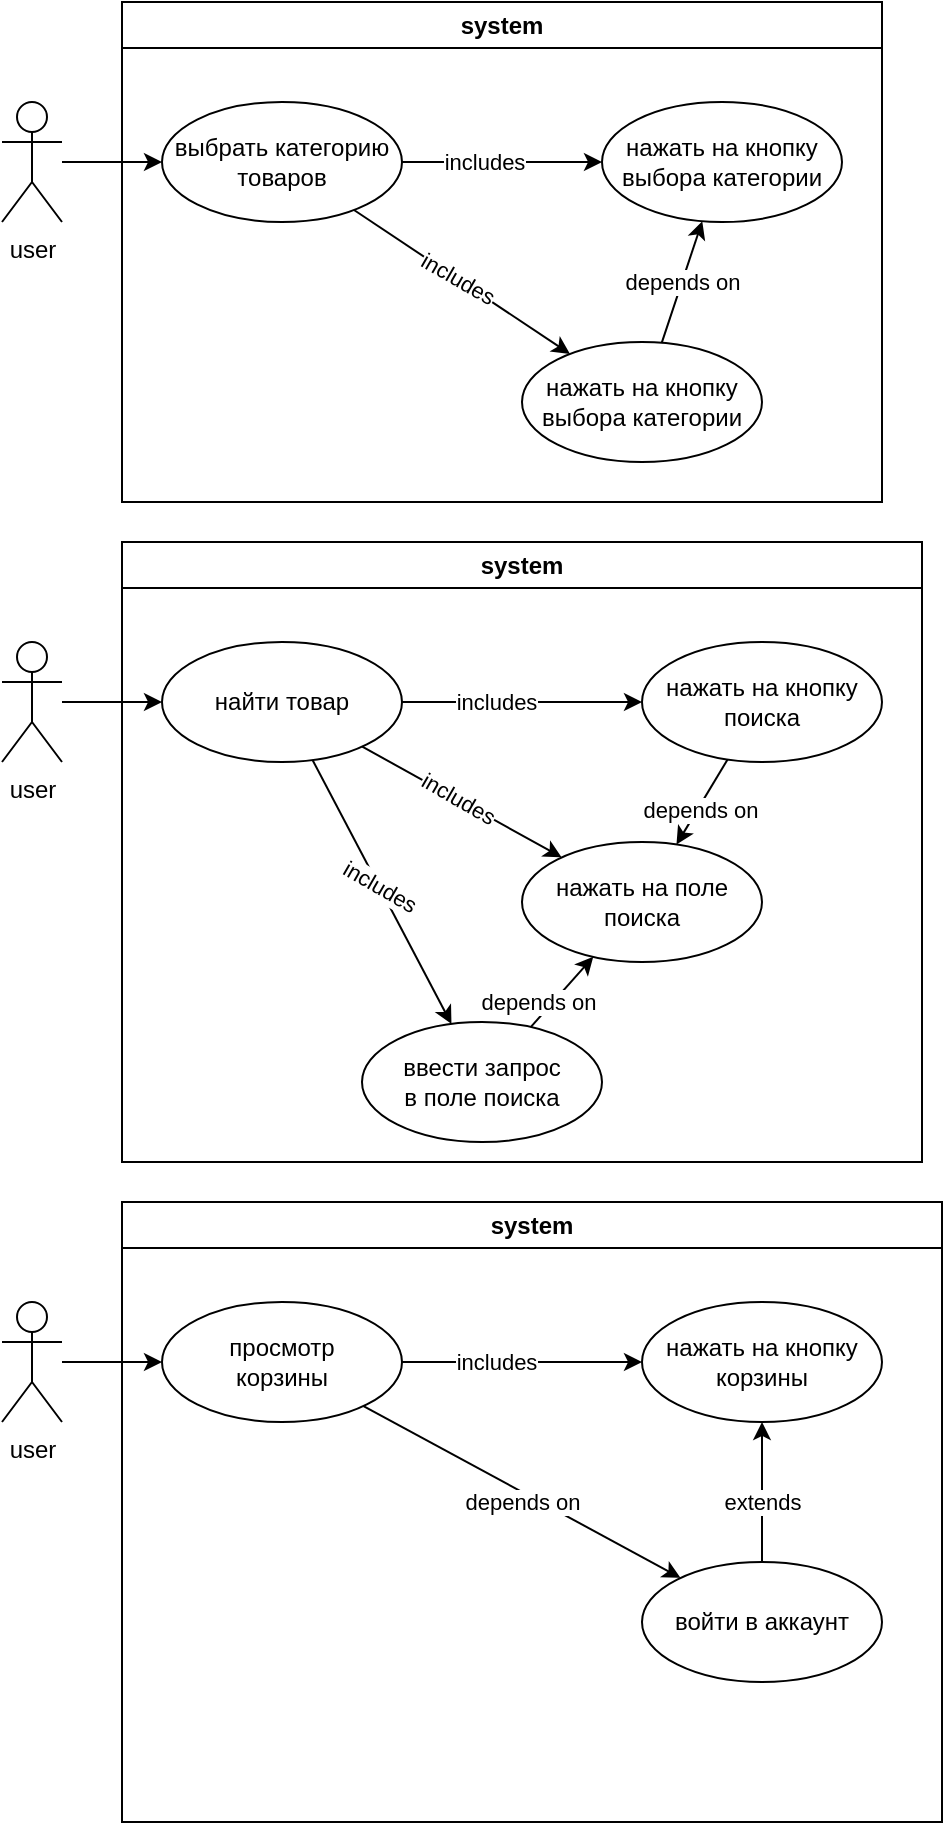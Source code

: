 <mxfile version="26.1.2">
  <diagram name="Page-1" id="gJUz1BJOHwNBEKsYb8pj">
    <mxGraphModel dx="863" dy="951" grid="1" gridSize="10" guides="1" tooltips="1" connect="1" arrows="1" fold="1" page="1" pageScale="1" pageWidth="280" pageHeight="280" math="0" shadow="0">
      <root>
        <mxCell id="0" />
        <mxCell id="1" parent="0" />
        <mxCell id="Kg5sADwPLy_h2-tWZ7Ve-1" value="user" style="shape=umlActor;verticalLabelPosition=bottom;verticalAlign=top;html=1;outlineConnect=0;" vertex="1" parent="1">
          <mxGeometry x="10" y="60" width="30" height="60" as="geometry" />
        </mxCell>
        <mxCell id="Kg5sADwPLy_h2-tWZ7Ve-3" value="system" style="swimlane;whiteSpace=wrap;html=1;" vertex="1" parent="1">
          <mxGeometry x="70" y="10" width="380" height="250" as="geometry" />
        </mxCell>
        <mxCell id="Kg5sADwPLy_h2-tWZ7Ve-4" value="&lt;div&gt;выбрать категорию&lt;/div&gt;товаров" style="ellipse;whiteSpace=wrap;html=1;" vertex="1" parent="Kg5sADwPLy_h2-tWZ7Ve-3">
          <mxGeometry x="20" y="50" width="120" height="60" as="geometry" />
        </mxCell>
        <mxCell id="Kg5sADwPLy_h2-tWZ7Ve-5" value="&lt;div&gt;нажать на кнопку&lt;/div&gt;&lt;div&gt;выбора категории&lt;br&gt;&lt;/div&gt;" style="ellipse;whiteSpace=wrap;html=1;" vertex="1" parent="Kg5sADwPLy_h2-tWZ7Ve-3">
          <mxGeometry x="240" y="50" width="120" height="60" as="geometry" />
        </mxCell>
        <mxCell id="Kg5sADwPLy_h2-tWZ7Ve-6" value="&lt;div&gt;нажать на кнопку&lt;/div&gt;&lt;div&gt;выбора категории&lt;br&gt;&lt;/div&gt;" style="ellipse;whiteSpace=wrap;html=1;" vertex="1" parent="Kg5sADwPLy_h2-tWZ7Ve-3">
          <mxGeometry x="200" y="170" width="120" height="60" as="geometry" />
        </mxCell>
        <mxCell id="Kg5sADwPLy_h2-tWZ7Ve-7" value="" style="endArrow=classic;html=1;rounded=0;" edge="1" parent="Kg5sADwPLy_h2-tWZ7Ve-3" source="Kg5sADwPLy_h2-tWZ7Ve-4" target="Kg5sADwPLy_h2-tWZ7Ve-6">
          <mxGeometry width="50" height="50" relative="1" as="geometry">
            <mxPoint x="260" y="280" as="sourcePoint" />
            <mxPoint x="310" y="230" as="targetPoint" />
          </mxGeometry>
        </mxCell>
        <mxCell id="Kg5sADwPLy_h2-tWZ7Ve-12" value="includes" style="edgeLabel;html=1;align=center;verticalAlign=middle;resizable=0;points=[];rotation=30;" vertex="1" connectable="0" parent="Kg5sADwPLy_h2-tWZ7Ve-7">
          <mxGeometry x="-0.043" relative="1" as="geometry">
            <mxPoint y="-1" as="offset" />
          </mxGeometry>
        </mxCell>
        <mxCell id="Kg5sADwPLy_h2-tWZ7Ve-8" value="" style="endArrow=classic;html=1;rounded=0;" edge="1" parent="Kg5sADwPLy_h2-tWZ7Ve-3" source="Kg5sADwPLy_h2-tWZ7Ve-4" target="Kg5sADwPLy_h2-tWZ7Ve-5">
          <mxGeometry width="50" height="50" relative="1" as="geometry">
            <mxPoint x="114" y="118" as="sourcePoint" />
            <mxPoint x="186" y="202" as="targetPoint" />
          </mxGeometry>
        </mxCell>
        <mxCell id="Kg5sADwPLy_h2-tWZ7Ve-10" value="includes" style="edgeLabel;html=1;align=center;verticalAlign=middle;resizable=0;points=[];" vertex="1" connectable="0" parent="Kg5sADwPLy_h2-tWZ7Ve-8">
          <mxGeometry x="-0.41" y="-1" relative="1" as="geometry">
            <mxPoint x="11" y="-1" as="offset" />
          </mxGeometry>
        </mxCell>
        <mxCell id="Kg5sADwPLy_h2-tWZ7Ve-13" value="" style="endArrow=classic;html=1;rounded=0;" edge="1" parent="Kg5sADwPLy_h2-tWZ7Ve-3" source="Kg5sADwPLy_h2-tWZ7Ve-6" target="Kg5sADwPLy_h2-tWZ7Ve-5">
          <mxGeometry width="50" height="50" relative="1" as="geometry">
            <mxPoint x="260" y="280" as="sourcePoint" />
            <mxPoint x="310" y="230" as="targetPoint" />
          </mxGeometry>
        </mxCell>
        <mxCell id="Kg5sADwPLy_h2-tWZ7Ve-14" value="depends on" style="edgeLabel;html=1;align=center;verticalAlign=middle;resizable=0;points=[];" vertex="1" connectable="0" parent="Kg5sADwPLy_h2-tWZ7Ve-13">
          <mxGeometry x="-0.329" y="1" relative="1" as="geometry">
            <mxPoint x="4" y="-10" as="offset" />
          </mxGeometry>
        </mxCell>
        <mxCell id="Kg5sADwPLy_h2-tWZ7Ve-9" value="" style="endArrow=classic;html=1;rounded=0;" edge="1" parent="1" source="Kg5sADwPLy_h2-tWZ7Ve-1" target="Kg5sADwPLy_h2-tWZ7Ve-4">
          <mxGeometry width="50" height="50" relative="1" as="geometry">
            <mxPoint x="330" y="290" as="sourcePoint" />
            <mxPoint x="380" y="240" as="targetPoint" />
          </mxGeometry>
        </mxCell>
        <mxCell id="Kg5sADwPLy_h2-tWZ7Ve-15" value="user" style="shape=umlActor;verticalLabelPosition=bottom;verticalAlign=top;html=1;outlineConnect=0;" vertex="1" parent="1">
          <mxGeometry x="10" y="330" width="30" height="60" as="geometry" />
        </mxCell>
        <mxCell id="Kg5sADwPLy_h2-tWZ7Ve-16" value="system" style="swimlane;whiteSpace=wrap;html=1;" vertex="1" parent="1">
          <mxGeometry x="70" y="280" width="400" height="310" as="geometry" />
        </mxCell>
        <mxCell id="Kg5sADwPLy_h2-tWZ7Ve-17" value="найти товар" style="ellipse;whiteSpace=wrap;html=1;" vertex="1" parent="Kg5sADwPLy_h2-tWZ7Ve-16">
          <mxGeometry x="20" y="50" width="120" height="60" as="geometry" />
        </mxCell>
        <mxCell id="Kg5sADwPLy_h2-tWZ7Ve-18" value="&lt;div&gt;нажать на кнопку&lt;/div&gt;&lt;div&gt;поиска&lt;br&gt;&lt;/div&gt;" style="ellipse;whiteSpace=wrap;html=1;" vertex="1" parent="Kg5sADwPLy_h2-tWZ7Ve-16">
          <mxGeometry x="260" y="50" width="120" height="60" as="geometry" />
        </mxCell>
        <mxCell id="Kg5sADwPLy_h2-tWZ7Ve-19" value="&lt;div&gt;нажать на поле&lt;/div&gt;&lt;div&gt;поиска&lt;br&gt;&lt;/div&gt;" style="ellipse;whiteSpace=wrap;html=1;" vertex="1" parent="Kg5sADwPLy_h2-tWZ7Ve-16">
          <mxGeometry x="200" y="150" width="120" height="60" as="geometry" />
        </mxCell>
        <mxCell id="Kg5sADwPLy_h2-tWZ7Ve-20" value="" style="endArrow=classic;html=1;rounded=0;" edge="1" parent="Kg5sADwPLy_h2-tWZ7Ve-16" source="Kg5sADwPLy_h2-tWZ7Ve-17" target="Kg5sADwPLy_h2-tWZ7Ve-19">
          <mxGeometry width="50" height="50" relative="1" as="geometry">
            <mxPoint x="260" y="280" as="sourcePoint" />
            <mxPoint x="310" y="230" as="targetPoint" />
          </mxGeometry>
        </mxCell>
        <mxCell id="Kg5sADwPLy_h2-tWZ7Ve-21" value="includes" style="edgeLabel;html=1;align=center;verticalAlign=middle;resizable=0;points=[];rotation=30;" vertex="1" connectable="0" parent="Kg5sADwPLy_h2-tWZ7Ve-20">
          <mxGeometry x="-0.043" relative="1" as="geometry">
            <mxPoint y="-1" as="offset" />
          </mxGeometry>
        </mxCell>
        <mxCell id="Kg5sADwPLy_h2-tWZ7Ve-22" value="" style="endArrow=classic;html=1;rounded=0;" edge="1" parent="Kg5sADwPLy_h2-tWZ7Ve-16" source="Kg5sADwPLy_h2-tWZ7Ve-17" target="Kg5sADwPLy_h2-tWZ7Ve-18">
          <mxGeometry width="50" height="50" relative="1" as="geometry">
            <mxPoint x="114" y="118" as="sourcePoint" />
            <mxPoint x="186" y="202" as="targetPoint" />
          </mxGeometry>
        </mxCell>
        <mxCell id="Kg5sADwPLy_h2-tWZ7Ve-23" value="includes" style="edgeLabel;html=1;align=center;verticalAlign=middle;resizable=0;points=[];" vertex="1" connectable="0" parent="Kg5sADwPLy_h2-tWZ7Ve-22">
          <mxGeometry x="-0.41" y="-1" relative="1" as="geometry">
            <mxPoint x="11" y="-1" as="offset" />
          </mxGeometry>
        </mxCell>
        <mxCell id="Kg5sADwPLy_h2-tWZ7Ve-24" value="" style="endArrow=classic;html=1;rounded=0;" edge="1" parent="Kg5sADwPLy_h2-tWZ7Ve-16" source="Kg5sADwPLy_h2-tWZ7Ve-18" target="Kg5sADwPLy_h2-tWZ7Ve-19">
          <mxGeometry width="50" height="50" relative="1" as="geometry">
            <mxPoint x="380" y="170" as="sourcePoint" />
            <mxPoint x="310" y="230" as="targetPoint" />
          </mxGeometry>
        </mxCell>
        <mxCell id="Kg5sADwPLy_h2-tWZ7Ve-25" value="depends on" style="edgeLabel;html=1;align=center;verticalAlign=middle;resizable=0;points=[];" vertex="1" connectable="0" parent="Kg5sADwPLy_h2-tWZ7Ve-24">
          <mxGeometry x="-0.329" y="1" relative="1" as="geometry">
            <mxPoint x="-6" y="10" as="offset" />
          </mxGeometry>
        </mxCell>
        <mxCell id="Kg5sADwPLy_h2-tWZ7Ve-27" value="&lt;div&gt;ввести запрос&lt;/div&gt;&lt;div&gt;в поле поиска&lt;br&gt;&lt;/div&gt;" style="ellipse;whiteSpace=wrap;html=1;" vertex="1" parent="Kg5sADwPLy_h2-tWZ7Ve-16">
          <mxGeometry x="120" y="240" width="120" height="60" as="geometry" />
        </mxCell>
        <mxCell id="Kg5sADwPLy_h2-tWZ7Ve-28" value="" style="endArrow=classic;html=1;rounded=0;" edge="1" parent="Kg5sADwPLy_h2-tWZ7Ve-16" source="Kg5sADwPLy_h2-tWZ7Ve-17" target="Kg5sADwPLy_h2-tWZ7Ve-27">
          <mxGeometry width="50" height="50" relative="1" as="geometry">
            <mxPoint x="126" y="114" as="sourcePoint" />
            <mxPoint x="234" y="186" as="targetPoint" />
          </mxGeometry>
        </mxCell>
        <mxCell id="Kg5sADwPLy_h2-tWZ7Ve-29" value="includes" style="edgeLabel;html=1;align=center;verticalAlign=middle;resizable=0;points=[];rotation=30;" vertex="1" connectable="0" parent="Kg5sADwPLy_h2-tWZ7Ve-28">
          <mxGeometry x="-0.043" relative="1" as="geometry">
            <mxPoint y="-1" as="offset" />
          </mxGeometry>
        </mxCell>
        <mxCell id="Kg5sADwPLy_h2-tWZ7Ve-30" value="" style="endArrow=classic;html=1;rounded=0;" edge="1" parent="Kg5sADwPLy_h2-tWZ7Ve-16" source="Kg5sADwPLy_h2-tWZ7Ve-27" target="Kg5sADwPLy_h2-tWZ7Ve-19">
          <mxGeometry width="50" height="50" relative="1" as="geometry">
            <mxPoint x="290" y="250" as="sourcePoint" />
            <mxPoint x="350" y="260" as="targetPoint" />
          </mxGeometry>
        </mxCell>
        <mxCell id="Kg5sADwPLy_h2-tWZ7Ve-31" value="depends on" style="edgeLabel;html=1;align=center;verticalAlign=middle;resizable=0;points=[];" vertex="1" connectable="0" parent="Kg5sADwPLy_h2-tWZ7Ve-30">
          <mxGeometry x="-0.329" y="1" relative="1" as="geometry">
            <mxPoint x="-6" as="offset" />
          </mxGeometry>
        </mxCell>
        <mxCell id="Kg5sADwPLy_h2-tWZ7Ve-26" value="" style="endArrow=classic;html=1;rounded=0;" edge="1" parent="1" source="Kg5sADwPLy_h2-tWZ7Ve-15" target="Kg5sADwPLy_h2-tWZ7Ve-17">
          <mxGeometry width="50" height="50" relative="1" as="geometry">
            <mxPoint x="330" y="560" as="sourcePoint" />
            <mxPoint x="380" y="510" as="targetPoint" />
          </mxGeometry>
        </mxCell>
        <mxCell id="Kg5sADwPLy_h2-tWZ7Ve-32" value="user" style="shape=umlActor;verticalLabelPosition=bottom;verticalAlign=top;html=1;outlineConnect=0;" vertex="1" parent="1">
          <mxGeometry x="10" y="660" width="30" height="60" as="geometry" />
        </mxCell>
        <mxCell id="Kg5sADwPLy_h2-tWZ7Ve-33" value="system" style="swimlane;whiteSpace=wrap;html=1;" vertex="1" parent="1">
          <mxGeometry x="70" y="610" width="410" height="310" as="geometry" />
        </mxCell>
        <mxCell id="Kg5sADwPLy_h2-tWZ7Ve-34" value="&lt;div&gt;просмотр&lt;/div&gt;&lt;div&gt;корзины&lt;br&gt;&lt;/div&gt;" style="ellipse;whiteSpace=wrap;html=1;" vertex="1" parent="Kg5sADwPLy_h2-tWZ7Ve-33">
          <mxGeometry x="20" y="50" width="120" height="60" as="geometry" />
        </mxCell>
        <mxCell id="Kg5sADwPLy_h2-tWZ7Ve-35" value="&lt;div&gt;нажать на кнопку&lt;/div&gt;корзины" style="ellipse;whiteSpace=wrap;html=1;" vertex="1" parent="Kg5sADwPLy_h2-tWZ7Ve-33">
          <mxGeometry x="260" y="50" width="120" height="60" as="geometry" />
        </mxCell>
        <mxCell id="Kg5sADwPLy_h2-tWZ7Ve-39" value="" style="endArrow=classic;html=1;rounded=0;" edge="1" parent="Kg5sADwPLy_h2-tWZ7Ve-33" source="Kg5sADwPLy_h2-tWZ7Ve-34" target="Kg5sADwPLy_h2-tWZ7Ve-35">
          <mxGeometry width="50" height="50" relative="1" as="geometry">
            <mxPoint x="114" y="118" as="sourcePoint" />
            <mxPoint x="186" y="202" as="targetPoint" />
          </mxGeometry>
        </mxCell>
        <mxCell id="Kg5sADwPLy_h2-tWZ7Ve-40" value="includes" style="edgeLabel;html=1;align=center;verticalAlign=middle;resizable=0;points=[];" vertex="1" connectable="0" parent="Kg5sADwPLy_h2-tWZ7Ve-39">
          <mxGeometry x="-0.41" y="-1" relative="1" as="geometry">
            <mxPoint x="11" y="-1" as="offset" />
          </mxGeometry>
        </mxCell>
        <mxCell id="Kg5sADwPLy_h2-tWZ7Ve-49" value="войти в аккаунт" style="ellipse;whiteSpace=wrap;html=1;" vertex="1" parent="Kg5sADwPLy_h2-tWZ7Ve-33">
          <mxGeometry x="260" y="180" width="120" height="60" as="geometry" />
        </mxCell>
        <mxCell id="Kg5sADwPLy_h2-tWZ7Ve-50" value="" style="endArrow=classic;html=1;rounded=0;" edge="1" parent="Kg5sADwPLy_h2-tWZ7Ve-33" source="Kg5sADwPLy_h2-tWZ7Ve-49" target="Kg5sADwPLy_h2-tWZ7Ve-35">
          <mxGeometry width="50" height="50" relative="1" as="geometry">
            <mxPoint x="150" y="90" as="sourcePoint" />
            <mxPoint x="270" y="90" as="targetPoint" />
          </mxGeometry>
        </mxCell>
        <mxCell id="Kg5sADwPLy_h2-tWZ7Ve-51" value="extends" style="edgeLabel;html=1;align=center;verticalAlign=middle;resizable=0;points=[];" vertex="1" connectable="0" parent="Kg5sADwPLy_h2-tWZ7Ve-50">
          <mxGeometry x="-0.41" y="-1" relative="1" as="geometry">
            <mxPoint x="-1" y="-10" as="offset" />
          </mxGeometry>
        </mxCell>
        <mxCell id="Kg5sADwPLy_h2-tWZ7Ve-52" value="" style="endArrow=classic;html=1;rounded=0;" edge="1" parent="Kg5sADwPLy_h2-tWZ7Ve-33" source="Kg5sADwPLy_h2-tWZ7Ve-34" target="Kg5sADwPLy_h2-tWZ7Ve-49">
          <mxGeometry width="50" height="50" relative="1" as="geometry">
            <mxPoint x="180" y="-20" as="sourcePoint" />
            <mxPoint x="230" y="-70" as="targetPoint" />
          </mxGeometry>
        </mxCell>
        <mxCell id="Kg5sADwPLy_h2-tWZ7Ve-53" value="depends on" style="edgeLabel;html=1;align=center;verticalAlign=middle;resizable=0;points=[];" vertex="1" connectable="0" parent="Kg5sADwPLy_h2-tWZ7Ve-52">
          <mxGeometry x="-0.217" relative="1" as="geometry">
            <mxPoint x="17" y="14" as="offset" />
          </mxGeometry>
        </mxCell>
        <mxCell id="Kg5sADwPLy_h2-tWZ7Ve-48" value="" style="endArrow=classic;html=1;rounded=0;" edge="1" parent="1" source="Kg5sADwPLy_h2-tWZ7Ve-32" target="Kg5sADwPLy_h2-tWZ7Ve-34">
          <mxGeometry width="50" height="50" relative="1" as="geometry">
            <mxPoint x="330" y="890" as="sourcePoint" />
            <mxPoint x="380" y="840" as="targetPoint" />
          </mxGeometry>
        </mxCell>
      </root>
    </mxGraphModel>
  </diagram>
</mxfile>
